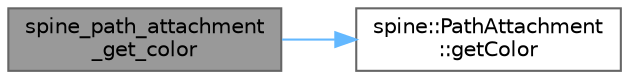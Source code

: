 digraph "spine_path_attachment_get_color"
{
 // LATEX_PDF_SIZE
  bgcolor="transparent";
  edge [fontname=Helvetica,fontsize=10,labelfontname=Helvetica,labelfontsize=10];
  node [fontname=Helvetica,fontsize=10,shape=box,height=0.2,width=0.4];
  rankdir="LR";
  Node1 [id="Node000001",label="spine_path_attachment\l_get_color",height=0.2,width=0.4,color="gray40", fillcolor="grey60", style="filled", fontcolor="black",tooltip=" "];
  Node1 -> Node2 [id="edge1_Node000001_Node000002",color="steelblue1",style="solid",tooltip=" "];
  Node2 [id="Node000002",label="spine::PathAttachment\l::getColor",height=0.2,width=0.4,color="grey40", fillcolor="white", style="filled",URL="$classspine_1_1_path_attachment.html#a2453e791a7ccabb730c91778189ae89d",tooltip=" "];
}
